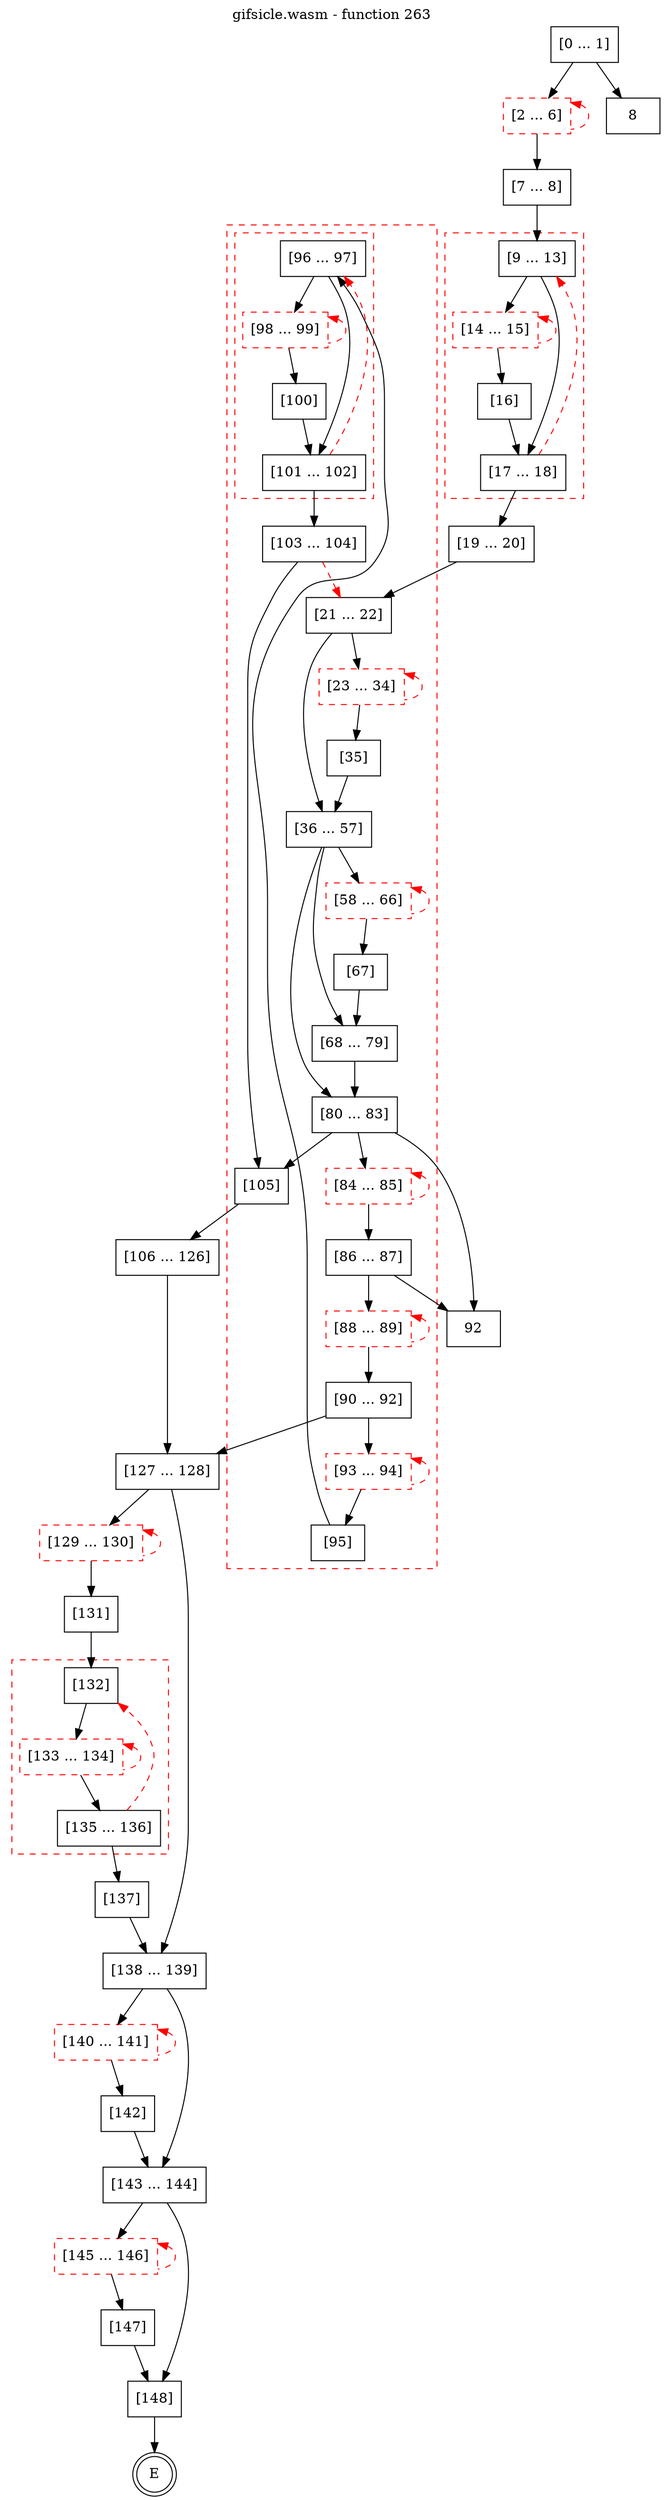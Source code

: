 digraph finite_state_machine {
    label = "gifsicle.wasm - function 263"
    labelloc =  t
    labelfontsize = 16
    labelfontcolor = black
    labelfontname = "Helvetica"
    node [shape = doublecircle]; E ;
    node [shape = box];
    node [shape=box, color=black, style=solid] 0[label="[0 ... 1]"]
    node [shape=box, color=red, style=dashed] 2[label="[2 ... 6]"]
    node [shape=box, color=black, style=solid] 7[label="[7 ... 8]"]
    subgraph cluster_9{
    label = "";
    style = dashed color = red;
    node [shape=box, color=black, style=solid] 9[label="[9 ... 13]"]
    node [shape=box, color=red, style=dashed] 14[label="[14 ... 15]"]
    node [shape=box, color=black, style=solid] 16[label="[16]"]
    node [shape=box, color=black, style=solid] 17[label="[17 ... 18]"]
    }
    node [shape=box, color=black, style=solid] 19[label="[19 ... 20]"]
    subgraph cluster_21{
    label = "";
    style = dashed color = red;
    node [shape=box, color=black, style=solid] 21[label="[21 ... 22]"]
    node [shape=box, color=red, style=dashed] 23[label="[23 ... 34]"]
    node [shape=box, color=black, style=solid] 35[label="[35]"]
    node [shape=box, color=black, style=solid] 36[label="[36 ... 57]"]
    node [shape=box, color=red, style=dashed] 58[label="[58 ... 66]"]
    node [shape=box, color=black, style=solid] 67[label="[67]"]
    node [shape=box, color=black, style=solid] 68[label="[68 ... 79]"]
    node [shape=box, color=black, style=solid] 80[label="[80 ... 83]"]
    node [shape=box, color=red, style=dashed] 84[label="[84 ... 85]"]
    node [shape=box, color=black, style=solid] 86[label="[86 ... 87]"]
    node [shape=box, color=red, style=dashed] 88[label="[88 ... 89]"]
    node [shape=box, color=black, style=solid] 90[label="[90 ... 92]"]
    node [shape=box, color=red, style=dashed] 93[label="[93 ... 94]"]
    node [shape=box, color=black, style=solid] 95[label="[95]"]
    subgraph cluster_96{
    label = "";
    style = dashed color = red;
    node [shape=box, color=black, style=solid] 96[label="[96 ... 97]"]
    node [shape=box, color=red, style=dashed] 98[label="[98 ... 99]"]
    node [shape=box, color=black, style=solid] 100[label="[100]"]
    node [shape=box, color=black, style=solid] 101[label="[101 ... 102]"]
    }
    node [shape=box, color=black, style=solid] 103[label="[103 ... 104]"]
    node [shape=box, color=black, style=solid] 105[label="[105]"]
    }
    node [shape=box, color=black, style=solid] 106[label="[106 ... 126]"]
    node [shape=box, color=black, style=solid] 127[label="[127 ... 128]"]
    node [shape=box, color=red, style=dashed] 129[label="[129 ... 130]"]
    node [shape=box, color=black, style=solid] 131[label="[131]"]
    subgraph cluster_132{
    label = "";
    style = dashed color = red;
    node [shape=box, color=black, style=solid] 132[label="[132]"]
    node [shape=box, color=red, style=dashed] 133[label="[133 ... 134]"]
    node [shape=box, color=black, style=solid] 135[label="[135 ... 136]"]
    }
    node [shape=box, color=black, style=solid] 137[label="[137]"]
    node [shape=box, color=black, style=solid] 138[label="[138 ... 139]"]
    node [shape=box, color=red, style=dashed] 140[label="[140 ... 141]"]
    node [shape=box, color=black, style=solid] 142[label="[142]"]
    node [shape=box, color=black, style=solid] 143[label="[143 ... 144]"]
    node [shape=box, color=red, style=dashed] 145[label="[145 ... 146]"]
    node [shape=box, color=black, style=solid] 147[label="[147]"]
    node [shape=box, color=black, style=solid] 148[label="[148]"]
    0 -> 2;
    0 -> 8;
    2 -> 7;
    2 -> 2[style="dashed" color="red" dir=back];
    7 -> 9;
    9 -> 14;
    9 -> 17;
    14 -> 16;
    14 -> 14[style="dashed" color="red" dir=back];
    16 -> 17;
    17 -> 9[style="dashed" color="red"];
    17 -> 19;
    19 -> 21;
    21 -> 23;
    21 -> 36;
    23 -> 35;
    23 -> 23[style="dashed" color="red" dir=back];
    35 -> 36;
    36 -> 58;
    36 -> 68;
    36 -> 80;
    58 -> 67;
    58 -> 58[style="dashed" color="red" dir=back];
    67 -> 68;
    68 -> 80;
    80 -> 84;
    80 -> 92;
    80 -> 105;
    84 -> 86;
    84 -> 84[style="dashed" color="red" dir=back];
    86 -> 88;
    86 -> 92;
    88 -> 90;
    88 -> 88[style="dashed" color="red" dir=back];
    90 -> 93;
    90 -> 127;
    93 -> 95;
    93 -> 93[style="dashed" color="red" dir=back];
    95 -> 96;
    96 -> 98;
    96 -> 101;
    98 -> 100;
    98 -> 98[style="dashed" color="red" dir=back];
    100 -> 101;
    101 -> 96[style="dashed" color="red"];
    101 -> 103;
    103 -> 21[style="dashed" color="red"];
    103 -> 105;
    105 -> 106;
    106 -> 127;
    127 -> 129;
    127 -> 138;
    129 -> 131;
    129 -> 129[style="dashed" color="red" dir=back];
    131 -> 132;
    132 -> 133;
    133 -> 135;
    133 -> 133[style="dashed" color="red" dir=back];
    135 -> 132[style="dashed" color="red"];
    135 -> 137;
    137 -> 138;
    138 -> 140;
    138 -> 143;
    140 -> 142;
    140 -> 140[style="dashed" color="red" dir=back];
    142 -> 143;
    143 -> 145;
    143 -> 148;
    145 -> 147;
    145 -> 145[style="dashed" color="red" dir=back];
    147 -> 148;
    148 -> E;
}
